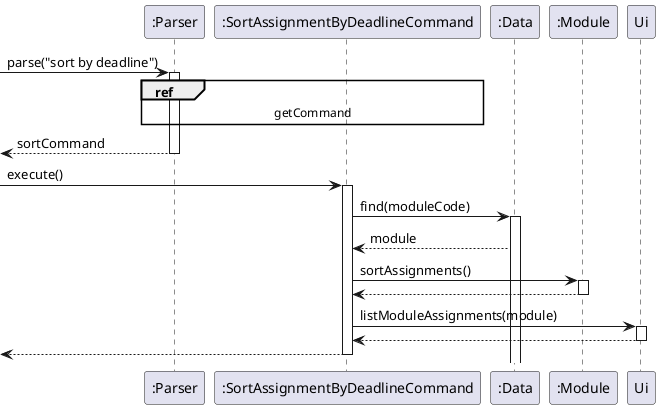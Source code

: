 @startuml

participant ":Parser" as Parser
participant ":SortAssignmentByDeadlineCommand" as Command
participant ":Data" as Data
participant ":Module" as Module


[-> Parser : parse("sort by deadline")
activate Parser

ref over Parser, Command : getCommand

[<-- Parser : sortCommand
deactivate Parser

[->Command : execute()
activate Command

Command -> Data : find(moduleCode)
activate Data

Data --> Command : module

Command -> Module : sortAssignments()
activate Module

Module --> Command
deactivate Module

Command -> Ui : listModuleAssignments(module)
activate Ui

Ui --> Command
deactivate Ui

[<-- Command
deactivate Command

@enduml